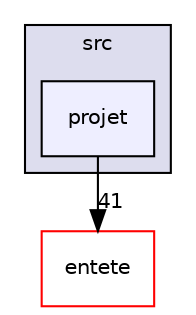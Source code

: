 digraph "src/projet" {
  compound=true
  node [ fontsize="10", fontname="Helvetica"];
  edge [ labelfontsize="10", labelfontname="Helvetica"];
  subgraph clusterdir_68267d1309a1af8e8297ef4c3efbcdba {
    graph [ bgcolor="#ddddee", pencolor="black", label="src" fontname="Helvetica", fontsize="10", URL="dir_68267d1309a1af8e8297ef4c3efbcdba.html"]
  dir_8200b03304510cb96e8a7392e70f3d2d [shape=box, label="projet", style="filled", fillcolor="#eeeeff", pencolor="black", URL="dir_8200b03304510cb96e8a7392e70f3d2d.html"];
  }
  dir_2db5f1c5034b754c69755a32007f81b7 [shape=box label="entete" fillcolor="white" style="filled" color="red" URL="dir_2db5f1c5034b754c69755a32007f81b7.html"];
  dir_8200b03304510cb96e8a7392e70f3d2d->dir_2db5f1c5034b754c69755a32007f81b7 [headlabel="41", labeldistance=1.5 headhref="dir_000030_000001.html"];
}
